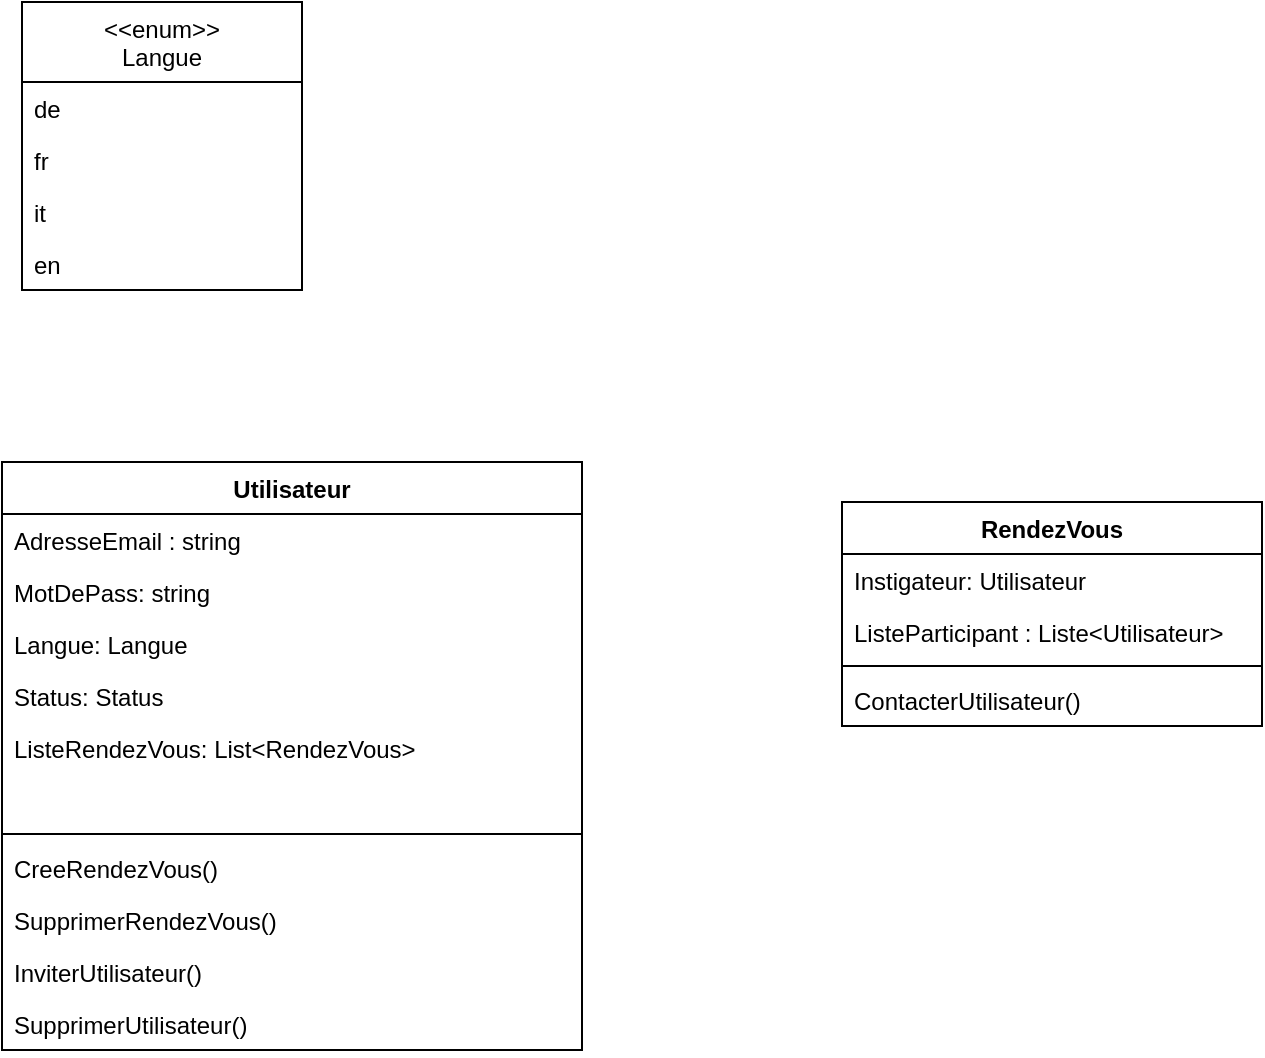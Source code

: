 <mxfile version="20.0.1" type="github">
  <diagram id="rBPXmz9wi4kItnHTHT_2" name="Page-1">
    <mxGraphModel dx="725" dy="522" grid="1" gridSize="10" guides="1" tooltips="1" connect="1" arrows="1" fold="1" page="1" pageScale="1" pageWidth="827" pageHeight="1169" math="0" shadow="0">
      <root>
        <mxCell id="0" />
        <mxCell id="1" parent="0" />
        <mxCell id="ebptZsmeXcliLq_NoXXR-1" value="Utilisateur" style="swimlane;fontStyle=1;align=center;verticalAlign=top;childLayout=stackLayout;horizontal=1;startSize=26;horizontalStack=0;resizeParent=1;resizeParentMax=0;resizeLast=0;collapsible=1;marginBottom=0;" vertex="1" parent="1">
          <mxGeometry x="330" y="280" width="290" height="294" as="geometry" />
        </mxCell>
        <mxCell id="ebptZsmeXcliLq_NoXXR-2" value="AdresseEmail : string" style="text;strokeColor=none;fillColor=none;align=left;verticalAlign=top;spacingLeft=4;spacingRight=4;overflow=hidden;rotatable=0;points=[[0,0.5],[1,0.5]];portConstraint=eastwest;" vertex="1" parent="ebptZsmeXcliLq_NoXXR-1">
          <mxGeometry y="26" width="290" height="26" as="geometry" />
        </mxCell>
        <mxCell id="ebptZsmeXcliLq_NoXXR-7" value="MotDePass: string" style="text;strokeColor=none;fillColor=none;align=left;verticalAlign=top;spacingLeft=4;spacingRight=4;overflow=hidden;rotatable=0;points=[[0,0.5],[1,0.5]];portConstraint=eastwest;" vertex="1" parent="ebptZsmeXcliLq_NoXXR-1">
          <mxGeometry y="52" width="290" height="26" as="geometry" />
        </mxCell>
        <mxCell id="ebptZsmeXcliLq_NoXXR-6" value="Langue: Langue" style="text;strokeColor=none;fillColor=none;align=left;verticalAlign=top;spacingLeft=4;spacingRight=4;overflow=hidden;rotatable=0;points=[[0,0.5],[1,0.5]];portConstraint=eastwest;" vertex="1" parent="ebptZsmeXcliLq_NoXXR-1">
          <mxGeometry y="78" width="290" height="26" as="geometry" />
        </mxCell>
        <mxCell id="ebptZsmeXcliLq_NoXXR-5" value="Status: Status" style="text;strokeColor=none;fillColor=none;align=left;verticalAlign=top;spacingLeft=4;spacingRight=4;overflow=hidden;rotatable=0;points=[[0,0.5],[1,0.5]];portConstraint=eastwest;" vertex="1" parent="ebptZsmeXcliLq_NoXXR-1">
          <mxGeometry y="104" width="290" height="26" as="geometry" />
        </mxCell>
        <mxCell id="ebptZsmeXcliLq_NoXXR-14" value="ListeRendezVous: List&lt;RendezVous&gt;" style="text;strokeColor=none;fillColor=none;align=left;verticalAlign=top;spacingLeft=4;spacingRight=4;overflow=hidden;rotatable=0;points=[[0,0.5],[1,0.5]];portConstraint=eastwest;" vertex="1" parent="ebptZsmeXcliLq_NoXXR-1">
          <mxGeometry y="130" width="290" height="26" as="geometry" />
        </mxCell>
        <mxCell id="ebptZsmeXcliLq_NoXXR-13" style="text;strokeColor=none;fillColor=none;align=left;verticalAlign=top;spacingLeft=4;spacingRight=4;overflow=hidden;rotatable=0;points=[[0,0.5],[1,0.5]];portConstraint=eastwest;" vertex="1" parent="ebptZsmeXcliLq_NoXXR-1">
          <mxGeometry y="156" width="290" height="26" as="geometry" />
        </mxCell>
        <mxCell id="ebptZsmeXcliLq_NoXXR-3" value="" style="line;strokeWidth=1;fillColor=none;align=left;verticalAlign=middle;spacingTop=-1;spacingLeft=3;spacingRight=3;rotatable=0;labelPosition=right;points=[];portConstraint=eastwest;" vertex="1" parent="ebptZsmeXcliLq_NoXXR-1">
          <mxGeometry y="182" width="290" height="8" as="geometry" />
        </mxCell>
        <mxCell id="ebptZsmeXcliLq_NoXXR-4" value="CreeRendezVous()" style="text;strokeColor=none;fillColor=none;align=left;verticalAlign=top;spacingLeft=4;spacingRight=4;overflow=hidden;rotatable=0;points=[[0,0.5],[1,0.5]];portConstraint=eastwest;" vertex="1" parent="ebptZsmeXcliLq_NoXXR-1">
          <mxGeometry y="190" width="290" height="26" as="geometry" />
        </mxCell>
        <mxCell id="ebptZsmeXcliLq_NoXXR-21" value="SupprimerRendezVous()" style="text;strokeColor=none;fillColor=none;align=left;verticalAlign=top;spacingLeft=4;spacingRight=4;overflow=hidden;rotatable=0;points=[[0,0.5],[1,0.5]];portConstraint=eastwest;" vertex="1" parent="ebptZsmeXcliLq_NoXXR-1">
          <mxGeometry y="216" width="290" height="26" as="geometry" />
        </mxCell>
        <mxCell id="ebptZsmeXcliLq_NoXXR-15" value="InviterUtilisateur()" style="text;strokeColor=none;fillColor=none;align=left;verticalAlign=top;spacingLeft=4;spacingRight=4;overflow=hidden;rotatable=0;points=[[0,0.5],[1,0.5]];portConstraint=eastwest;" vertex="1" parent="ebptZsmeXcliLq_NoXXR-1">
          <mxGeometry y="242" width="290" height="26" as="geometry" />
        </mxCell>
        <mxCell id="ebptZsmeXcliLq_NoXXR-16" value="SupprimerUtilisateur()" style="text;strokeColor=none;fillColor=none;align=left;verticalAlign=top;spacingLeft=4;spacingRight=4;overflow=hidden;rotatable=0;points=[[0,0.5],[1,0.5]];portConstraint=eastwest;" vertex="1" parent="ebptZsmeXcliLq_NoXXR-1">
          <mxGeometry y="268" width="290" height="26" as="geometry" />
        </mxCell>
        <mxCell id="ebptZsmeXcliLq_NoXXR-17" value="RendezVous" style="swimlane;fontStyle=1;align=center;verticalAlign=top;childLayout=stackLayout;horizontal=1;startSize=26;horizontalStack=0;resizeParent=1;resizeParentMax=0;resizeLast=0;collapsible=1;marginBottom=0;" vertex="1" parent="1">
          <mxGeometry x="750" y="300" width="210" height="112" as="geometry" />
        </mxCell>
        <mxCell id="ebptZsmeXcliLq_NoXXR-22" value="Instigateur: Utilisateur" style="text;strokeColor=none;fillColor=none;align=left;verticalAlign=top;spacingLeft=4;spacingRight=4;overflow=hidden;rotatable=0;points=[[0,0.5],[1,0.5]];portConstraint=eastwest;" vertex="1" parent="ebptZsmeXcliLq_NoXXR-17">
          <mxGeometry y="26" width="210" height="26" as="geometry" />
        </mxCell>
        <mxCell id="ebptZsmeXcliLq_NoXXR-18" value="ListeParticipant : Liste&lt;Utilisateur&gt;" style="text;strokeColor=none;fillColor=none;align=left;verticalAlign=top;spacingLeft=4;spacingRight=4;overflow=hidden;rotatable=0;points=[[0,0.5],[1,0.5]];portConstraint=eastwest;" vertex="1" parent="ebptZsmeXcliLq_NoXXR-17">
          <mxGeometry y="52" width="210" height="26" as="geometry" />
        </mxCell>
        <mxCell id="ebptZsmeXcliLq_NoXXR-19" value="" style="line;strokeWidth=1;fillColor=none;align=left;verticalAlign=middle;spacingTop=-1;spacingLeft=3;spacingRight=3;rotatable=0;labelPosition=right;points=[];portConstraint=eastwest;" vertex="1" parent="ebptZsmeXcliLq_NoXXR-17">
          <mxGeometry y="78" width="210" height="8" as="geometry" />
        </mxCell>
        <mxCell id="ebptZsmeXcliLq_NoXXR-20" value="ContacterUtilisateur()" style="text;strokeColor=none;fillColor=none;align=left;verticalAlign=top;spacingLeft=4;spacingRight=4;overflow=hidden;rotatable=0;points=[[0,0.5],[1,0.5]];portConstraint=eastwest;" vertex="1" parent="ebptZsmeXcliLq_NoXXR-17">
          <mxGeometry y="86" width="210" height="26" as="geometry" />
        </mxCell>
        <mxCell id="ebptZsmeXcliLq_NoXXR-23" value="&lt;&lt;enum&gt;&gt;&#xa;Langue" style="swimlane;fontStyle=0;childLayout=stackLayout;horizontal=1;startSize=40;fillColor=none;horizontalStack=0;resizeParent=1;resizeParentMax=0;resizeLast=0;collapsible=1;marginBottom=0;" vertex="1" parent="1">
          <mxGeometry x="340" y="50" width="140" height="144" as="geometry" />
        </mxCell>
        <mxCell id="ebptZsmeXcliLq_NoXXR-24" value="de" style="text;strokeColor=none;fillColor=none;align=left;verticalAlign=top;spacingLeft=4;spacingRight=4;overflow=hidden;rotatable=0;points=[[0,0.5],[1,0.5]];portConstraint=eastwest;" vertex="1" parent="ebptZsmeXcliLq_NoXXR-23">
          <mxGeometry y="40" width="140" height="26" as="geometry" />
        </mxCell>
        <mxCell id="ebptZsmeXcliLq_NoXXR-25" value="fr" style="text;strokeColor=none;fillColor=none;align=left;verticalAlign=top;spacingLeft=4;spacingRight=4;overflow=hidden;rotatable=0;points=[[0,0.5],[1,0.5]];portConstraint=eastwest;" vertex="1" parent="ebptZsmeXcliLq_NoXXR-23">
          <mxGeometry y="66" width="140" height="26" as="geometry" />
        </mxCell>
        <mxCell id="ebptZsmeXcliLq_NoXXR-28" value="it" style="text;strokeColor=none;fillColor=none;align=left;verticalAlign=top;spacingLeft=4;spacingRight=4;overflow=hidden;rotatable=0;points=[[0,0.5],[1,0.5]];portConstraint=eastwest;" vertex="1" parent="ebptZsmeXcliLq_NoXXR-23">
          <mxGeometry y="92" width="140" height="26" as="geometry" />
        </mxCell>
        <mxCell id="ebptZsmeXcliLq_NoXXR-27" value="en" style="text;strokeColor=none;fillColor=none;align=left;verticalAlign=top;spacingLeft=4;spacingRight=4;overflow=hidden;rotatable=0;points=[[0,0.5],[1,0.5]];portConstraint=eastwest;" vertex="1" parent="ebptZsmeXcliLq_NoXXR-23">
          <mxGeometry y="118" width="140" height="26" as="geometry" />
        </mxCell>
      </root>
    </mxGraphModel>
  </diagram>
</mxfile>
